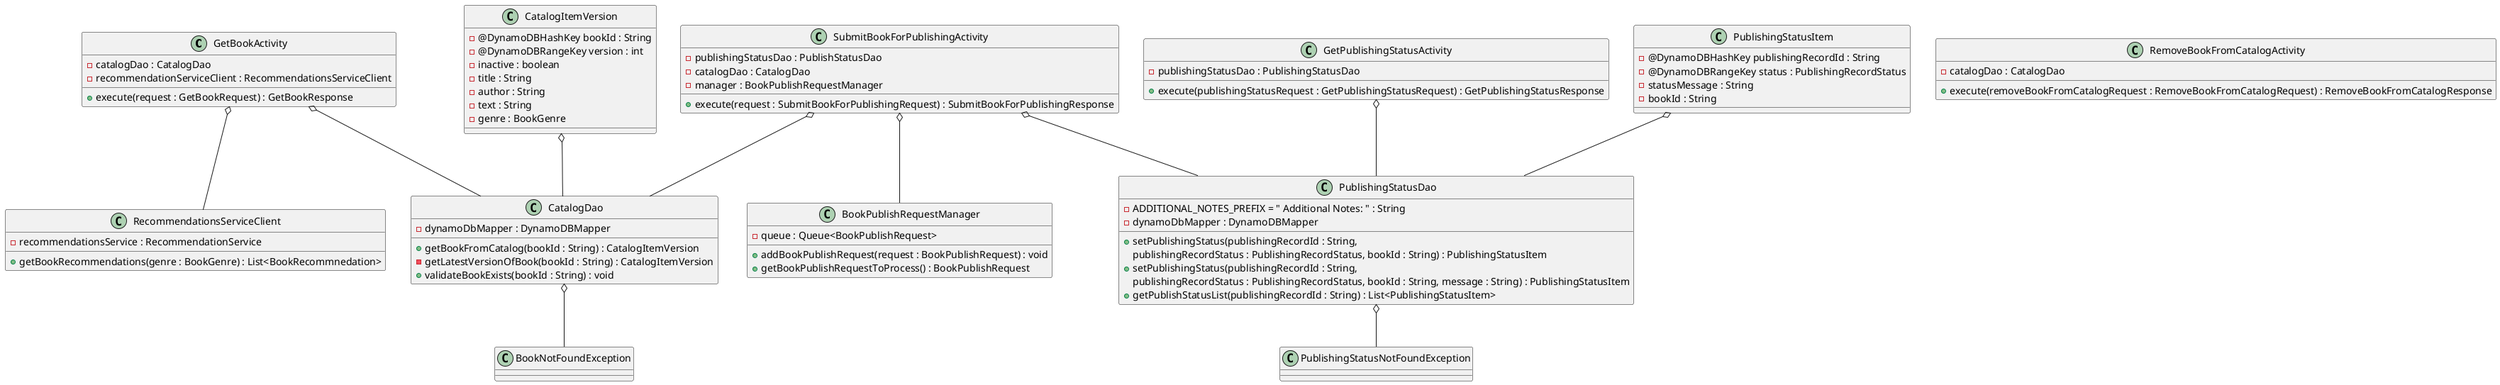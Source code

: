 PARTICIPANTS: use this file for creating the class diagram in mastery task 01
@startuml

class GetBookActivity {
    -catalogDao : CatalogDao
    -recommendationServiceClient : RecommendationsServiceClient
    +execute(request : GetBookRequest) : GetBookResponse
}

class GetPublishingStatusActivity {
    -publishingStatusDao : PublishingStatusDao
    +execute(publishingStatusRequest : GetPublishingStatusRequest) : GetPublishingStatusResponse
}

class RemoveBookFromCatalogActivity {
   -catalogDao : CatalogDao
   +execute(removeBookFromCatalogRequest : RemoveBookFromCatalogRequest) : RemoveBookFromCatalogResponse
}

class SubmitBookForPublishingActivity {
    -publishingStatusDao : PublishStatusDao
    -catalogDao : CatalogDao
    -manager : BookPublishRequestManager
    +execute(request : SubmitBookForPublishingRequest) : SubmitBookForPublishingResponse
}

class RecommendationsServiceClient {
    -recommendationsService : RecommendationService
    +getBookRecommendations(genre : BookGenre) : List<BookRecommnedation>
}

class CatalogDao {
    -dynamoDbMapper : DynamoDBMapper
    +getBookFromCatalog(bookId : String) : CatalogItemVersion
    -getLatestVersionOfBook(bookId : String) : CatalogItemVersion
    +validateBookExists(bookId : String) : void
}

class PublishingStatusDao {
    -ADDITIONAL_NOTES_PREFIX = " Additional Notes: " : String
    -dynamoDbMapper : DynamoDBMapper
    +setPublishingStatus(publishingRecordId : String,
    publishingRecordStatus : PublishingRecordStatus, bookId : String) : PublishingStatusItem
    +setPublishingStatus(publishingRecordId : String,
    publishingRecordStatus : PublishingRecordStatus, bookId : String, message : String) : PublishingStatusItem
    +getPublishStatusList(publishingRecordId : String) : List<PublishingStatusItem>
}

class CatalogItemVersion {
    -@DynamoDBHashKey bookId : String
    -@DynamoDBRangeKey version : int
    -inactive : boolean
    -title : String
    -author : String
    -text : String
    -genre : BookGenre
}

class PublishingStatusItem {
    -@DynamoDBHashKey publishingRecordId : String
    -@DynamoDBRangeKey status : PublishingRecordStatus
    -statusMessage : String
    -bookId : String
}

class BookPublishRequestManager {
    -queue : Queue<BookPublishRequest>
    +addBookPublishRequest(request : BookPublishRequest) : void
    +getBookPublishRequestToProcess() : BookPublishRequest
}

class BookNotFoundException

class PublishingStatusNotFoundException

GetBookActivity o-- CatalogDao
GetBookActivity o-- RecommendationsServiceClient
SubmitBookForPublishingActivity o-- PublishingStatusDao
SubmitBookForPublishingActivity o-- CatalogDao
SubmitBookForPublishingActivity o-- BookPublishRequestManager
GetPublishingStatusActivity o-- PublishingStatusDao

CatalogItemVersion o-- CatalogDao
PublishingStatusItem o-- PublishingStatusDao
CatalogDao o-- BookNotFoundException
PublishingStatusDao o-- PublishingStatusNotFoundException


@enduml
